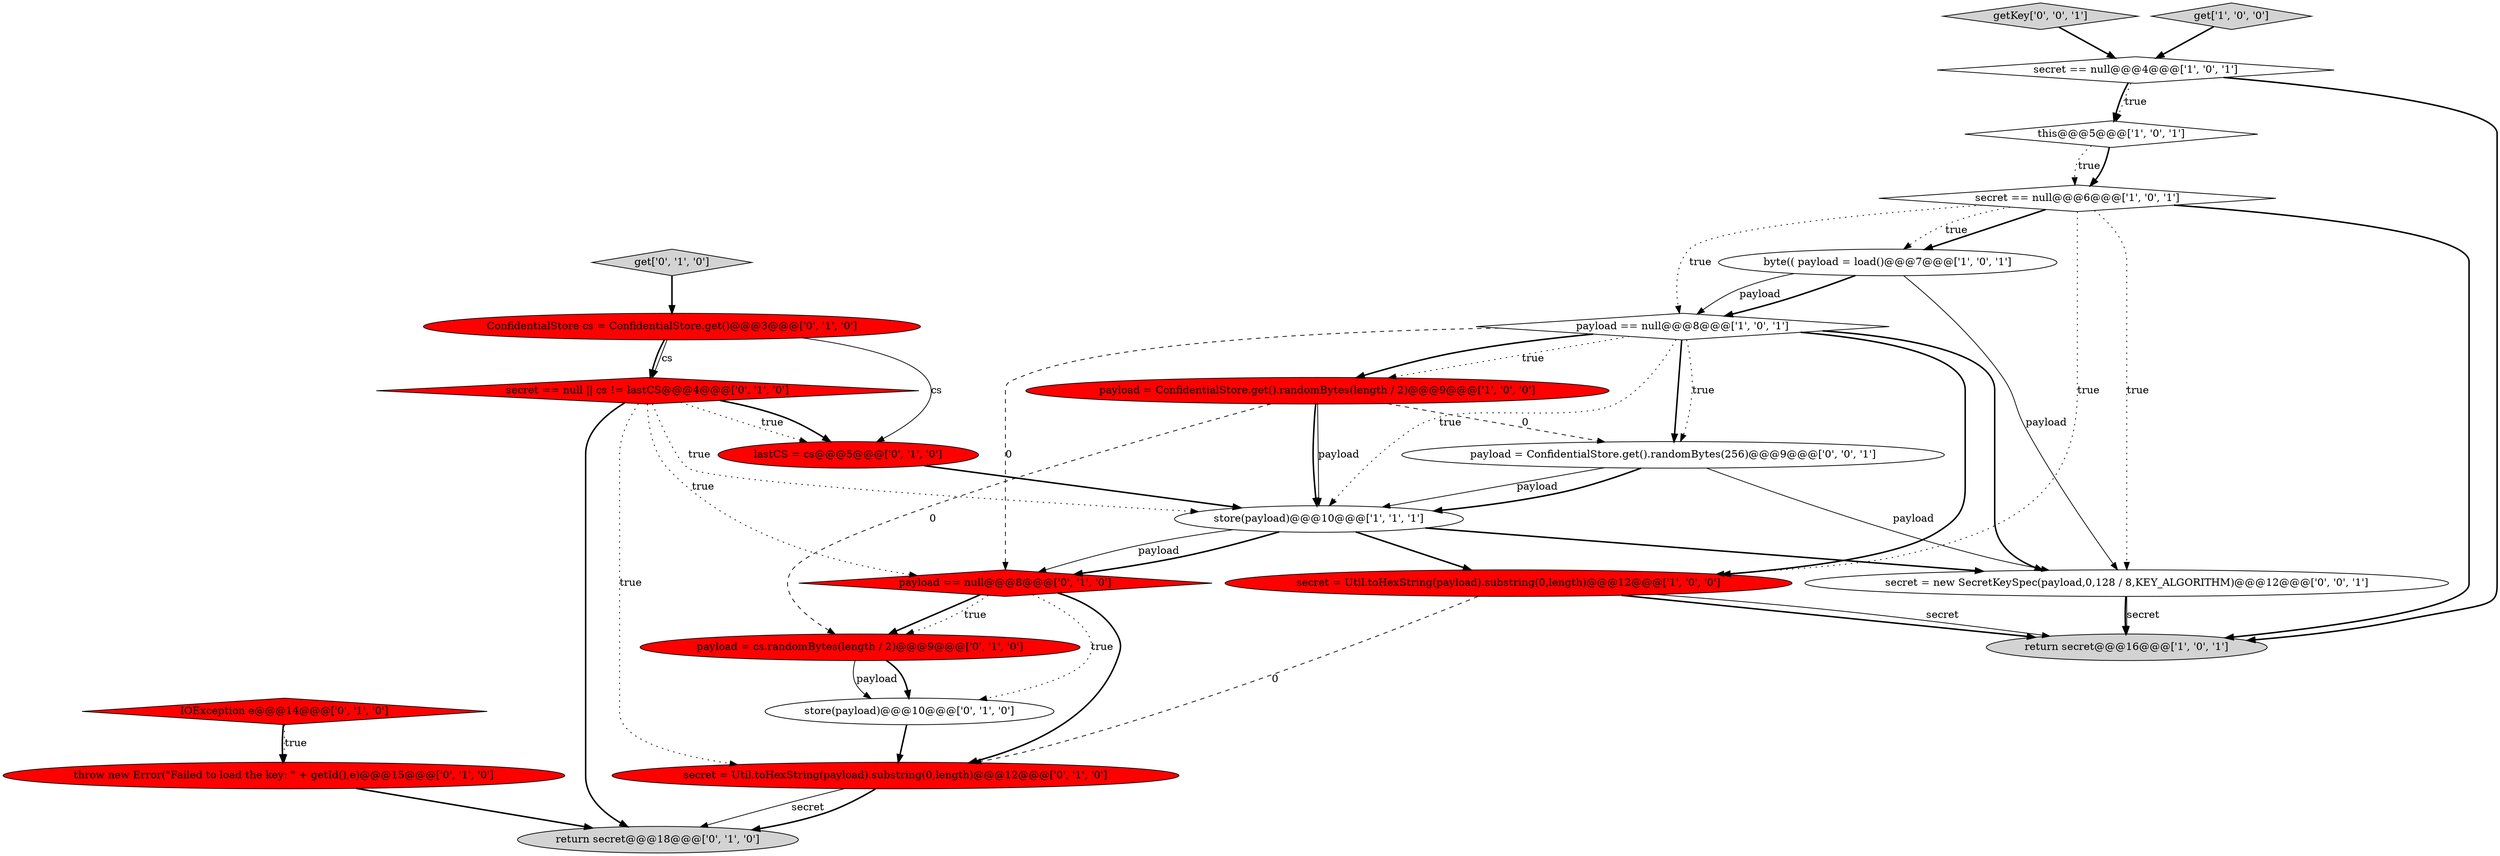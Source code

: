 digraph {
13 [style = filled, label = "store(payload)@@@10@@@['0', '1', '0']", fillcolor = white, shape = ellipse image = "AAA0AAABBB2BBB"];
22 [style = filled, label = "getKey['0', '0', '1']", fillcolor = lightgray, shape = diamond image = "AAA0AAABBB3BBB"];
18 [style = filled, label = "ConfidentialStore cs = ConfidentialStore.get()@@@3@@@['0', '1', '0']", fillcolor = red, shape = ellipse image = "AAA1AAABBB2BBB"];
2 [style = filled, label = "get['1', '0', '0']", fillcolor = lightgray, shape = diamond image = "AAA0AAABBB1BBB"];
12 [style = filled, label = "throw new Error(\"Failed to load the key: \" + getId(),e)@@@15@@@['0', '1', '0']", fillcolor = red, shape = ellipse image = "AAA1AAABBB2BBB"];
21 [style = filled, label = "secret = new SecretKeySpec(payload,0,128 / 8,KEY_ALGORITHM)@@@12@@@['0', '0', '1']", fillcolor = white, shape = ellipse image = "AAA0AAABBB3BBB"];
19 [style = filled, label = "get['0', '1', '0']", fillcolor = lightgray, shape = diamond image = "AAA0AAABBB2BBB"];
15 [style = filled, label = "secret == null || cs != lastCS@@@4@@@['0', '1', '0']", fillcolor = red, shape = diamond image = "AAA1AAABBB2BBB"];
4 [style = filled, label = "secret == null@@@4@@@['1', '0', '1']", fillcolor = white, shape = diamond image = "AAA0AAABBB1BBB"];
8 [style = filled, label = "byte(( payload = load()@@@7@@@['1', '0', '1']", fillcolor = white, shape = ellipse image = "AAA0AAABBB1BBB"];
7 [style = filled, label = "store(payload)@@@10@@@['1', '1', '1']", fillcolor = white, shape = ellipse image = "AAA0AAABBB1BBB"];
10 [style = filled, label = "payload = cs.randomBytes(length / 2)@@@9@@@['0', '1', '0']", fillcolor = red, shape = ellipse image = "AAA1AAABBB2BBB"];
11 [style = filled, label = "return secret@@@18@@@['0', '1', '0']", fillcolor = lightgray, shape = ellipse image = "AAA0AAABBB2BBB"];
3 [style = filled, label = "secret = Util.toHexString(payload).substring(0,length)@@@12@@@['1', '0', '0']", fillcolor = red, shape = ellipse image = "AAA1AAABBB1BBB"];
6 [style = filled, label = "payload = ConfidentialStore.get().randomBytes(length / 2)@@@9@@@['1', '0', '0']", fillcolor = red, shape = ellipse image = "AAA1AAABBB1BBB"];
23 [style = filled, label = "payload = ConfidentialStore.get().randomBytes(256)@@@9@@@['0', '0', '1']", fillcolor = white, shape = ellipse image = "AAA0AAABBB3BBB"];
17 [style = filled, label = "IOException e@@@14@@@['0', '1', '0']", fillcolor = red, shape = diamond image = "AAA1AAABBB2BBB"];
1 [style = filled, label = "payload == null@@@8@@@['1', '0', '1']", fillcolor = white, shape = diamond image = "AAA0AAABBB1BBB"];
20 [style = filled, label = "lastCS = cs@@@5@@@['0', '1', '0']", fillcolor = red, shape = ellipse image = "AAA1AAABBB2BBB"];
9 [style = filled, label = "return secret@@@16@@@['1', '0', '1']", fillcolor = lightgray, shape = ellipse image = "AAA0AAABBB1BBB"];
0 [style = filled, label = "this@@@5@@@['1', '0', '1']", fillcolor = white, shape = diamond image = "AAA0AAABBB1BBB"];
16 [style = filled, label = "payload == null@@@8@@@['0', '1', '0']", fillcolor = red, shape = diamond image = "AAA1AAABBB2BBB"];
14 [style = filled, label = "secret = Util.toHexString(payload).substring(0,length)@@@12@@@['0', '1', '0']", fillcolor = red, shape = ellipse image = "AAA1AAABBB2BBB"];
5 [style = filled, label = "secret == null@@@6@@@['1', '0', '1']", fillcolor = white, shape = diamond image = "AAA0AAABBB1BBB"];
4->9 [style = bold, label=""];
5->8 [style = bold, label=""];
19->18 [style = bold, label=""];
0->5 [style = dotted, label="true"];
5->9 [style = bold, label=""];
16->13 [style = dotted, label="true"];
16->10 [style = bold, label=""];
14->11 [style = solid, label="secret"];
18->20 [style = solid, label="cs"];
5->1 [style = dotted, label="true"];
4->0 [style = dotted, label="true"];
18->15 [style = bold, label=""];
12->11 [style = bold, label=""];
1->3 [style = bold, label=""];
23->7 [style = solid, label="payload"];
15->20 [style = dotted, label="true"];
18->15 [style = solid, label="cs"];
5->3 [style = dotted, label="true"];
15->16 [style = dotted, label="true"];
15->7 [style = dotted, label="true"];
15->14 [style = dotted, label="true"];
8->21 [style = solid, label="payload"];
2->4 [style = bold, label=""];
16->10 [style = dotted, label="true"];
7->3 [style = bold, label=""];
1->23 [style = bold, label=""];
4->0 [style = bold, label=""];
6->10 [style = dashed, label="0"];
22->4 [style = bold, label=""];
1->7 [style = dotted, label="true"];
3->9 [style = bold, label=""];
8->1 [style = bold, label=""];
17->12 [style = bold, label=""];
1->6 [style = bold, label=""];
21->9 [style = bold, label=""];
15->11 [style = bold, label=""];
17->12 [style = dotted, label="true"];
10->13 [style = bold, label=""];
21->9 [style = solid, label="secret"];
1->21 [style = bold, label=""];
15->20 [style = bold, label=""];
1->16 [style = dashed, label="0"];
7->16 [style = bold, label=""];
7->21 [style = bold, label=""];
6->7 [style = solid, label="payload"];
16->14 [style = bold, label=""];
1->6 [style = dotted, label="true"];
5->21 [style = dotted, label="true"];
1->23 [style = dotted, label="true"];
10->13 [style = solid, label="payload"];
23->7 [style = bold, label=""];
23->21 [style = solid, label="payload"];
8->1 [style = solid, label="payload"];
5->8 [style = dotted, label="true"];
6->7 [style = bold, label=""];
20->7 [style = bold, label=""];
3->9 [style = solid, label="secret"];
3->14 [style = dashed, label="0"];
14->11 [style = bold, label=""];
13->14 [style = bold, label=""];
7->16 [style = solid, label="payload"];
6->23 [style = dashed, label="0"];
0->5 [style = bold, label=""];
}
